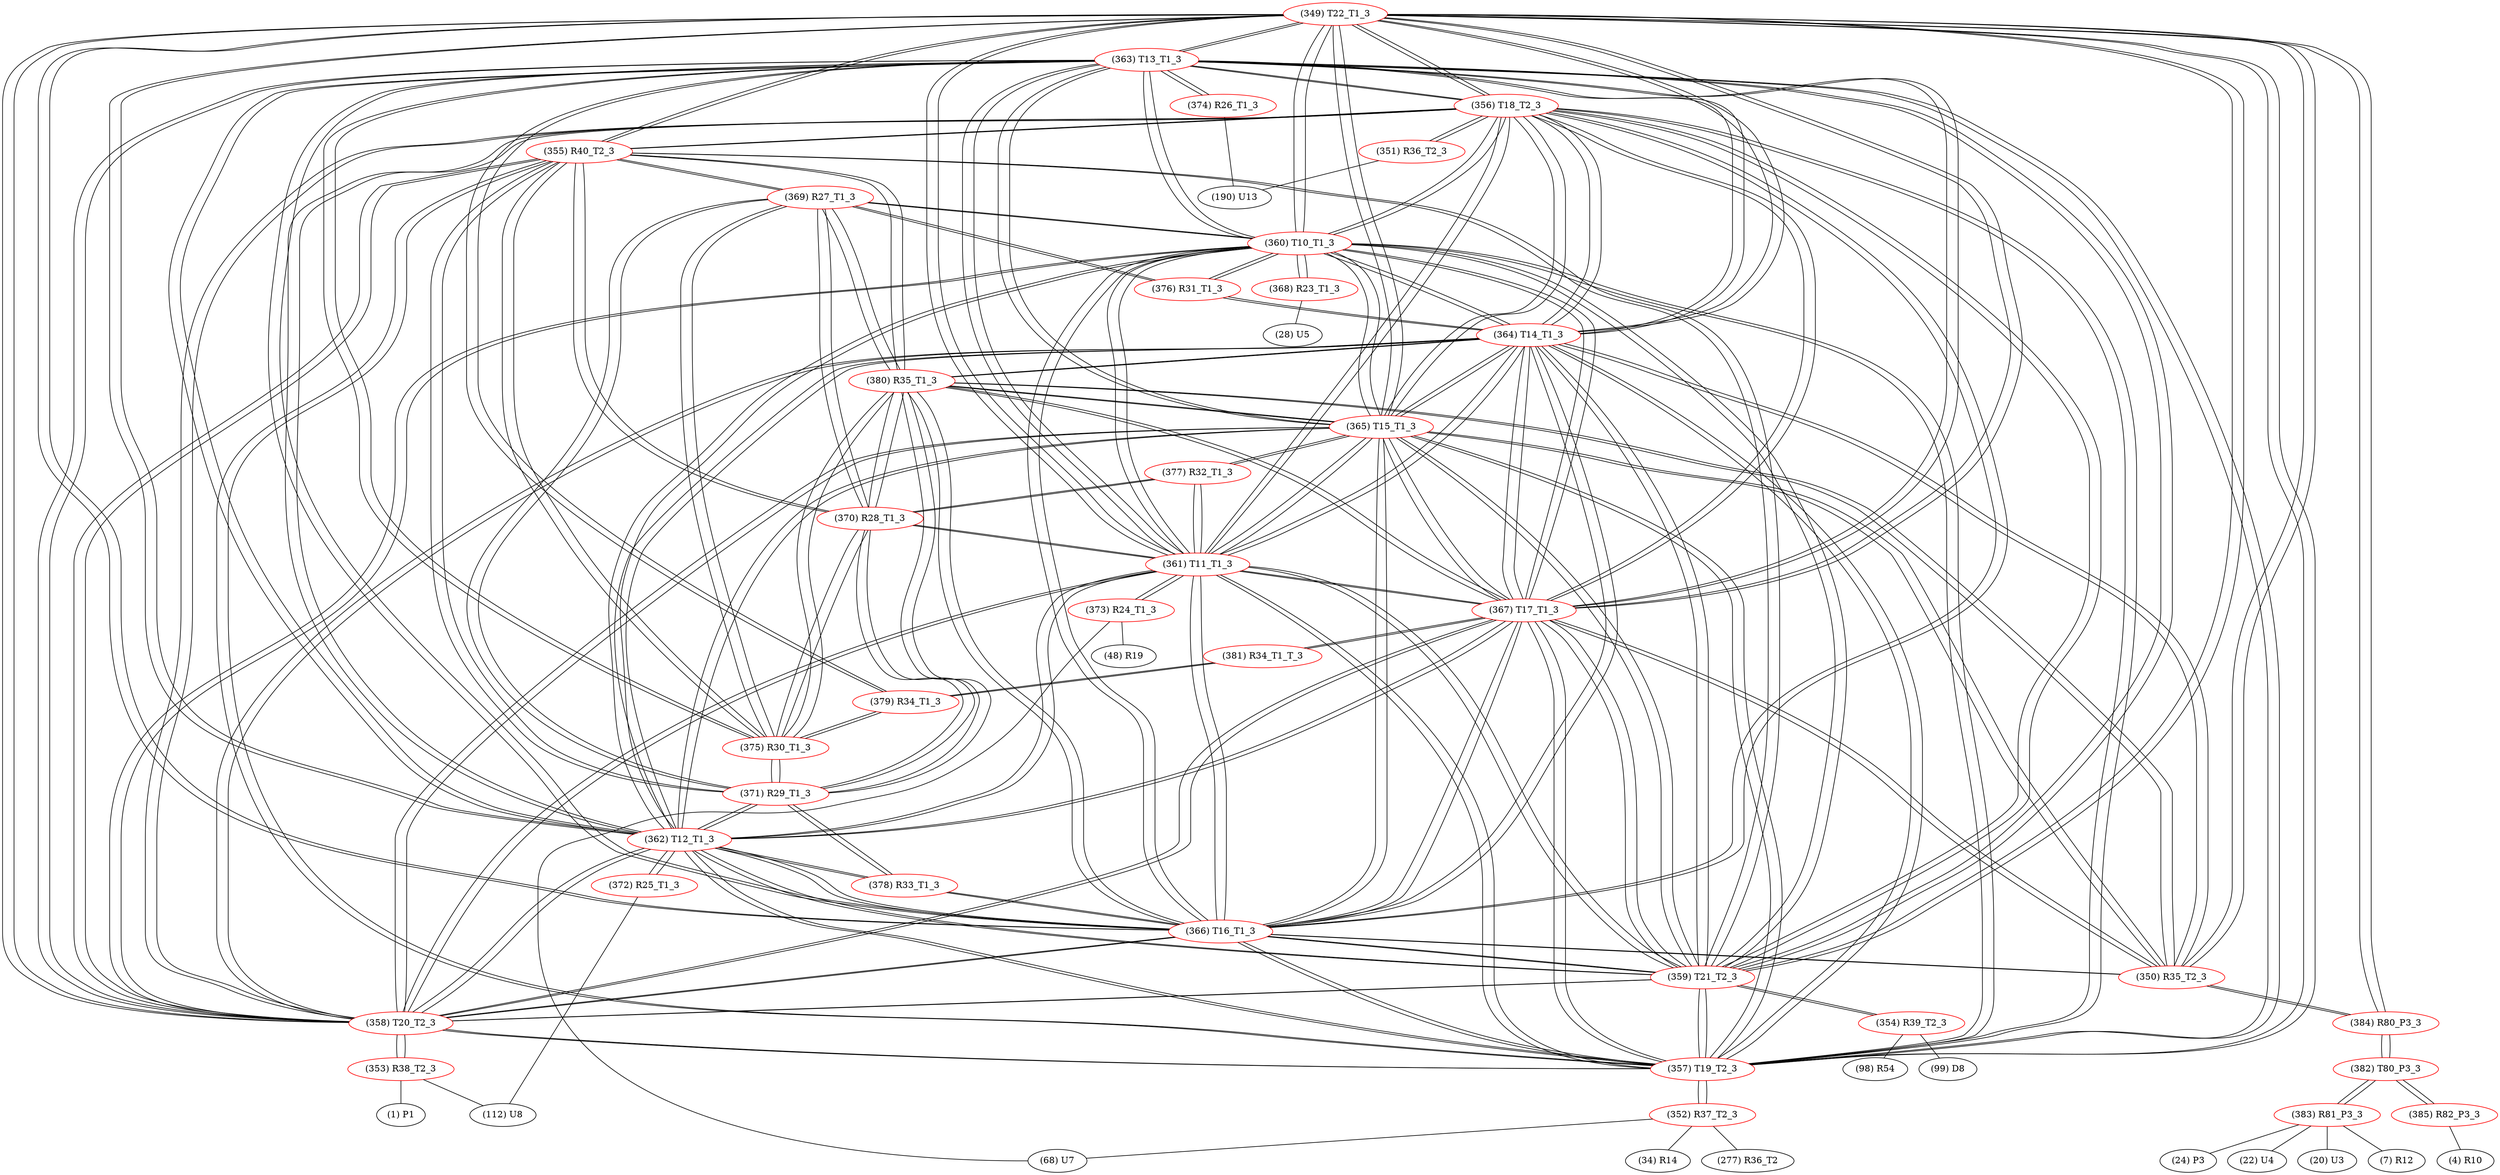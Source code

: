 graph {
	349 [label="(349) T22_T1_3" color=red]
	363 [label="(363) T13_T1_3"]
	356 [label="(356) T18_T2_3"]
	357 [label="(357) T19_T2_3"]
	362 [label="(362) T12_T1_3"]
	365 [label="(365) T15_T1_3"]
	364 [label="(364) T14_T1_3"]
	358 [label="(358) T20_T2_3"]
	359 [label="(359) T21_T2_3"]
	361 [label="(361) T11_T1_3"]
	360 [label="(360) T10_T1_3"]
	366 [label="(366) T16_T1_3"]
	367 [label="(367) T17_T1_3"]
	355 [label="(355) R40_T2_3"]
	384 [label="(384) R80_P3_3"]
	350 [label="(350) R35_T2_3"]
	350 [label="(350) R35_T2_3" color=red]
	365 [label="(365) T15_T1_3"]
	366 [label="(366) T16_T1_3"]
	364 [label="(364) T14_T1_3"]
	367 [label="(367) T17_T1_3"]
	380 [label="(380) R35_T1_3"]
	384 [label="(384) R80_P3_3"]
	349 [label="(349) T22_T1_3"]
	351 [label="(351) R36_T2_3" color=red]
	190 [label="(190) U13"]
	356 [label="(356) T18_T2_3"]
	352 [label="(352) R37_T2_3" color=red]
	68 [label="(68) U7"]
	34 [label="(34) R14"]
	277 [label="(277) R36_T2"]
	357 [label="(357) T19_T2_3"]
	353 [label="(353) R38_T2_3" color=red]
	1 [label="(1) P1"]
	112 [label="(112) U8"]
	358 [label="(358) T20_T2_3"]
	354 [label="(354) R39_T2_3" color=red]
	98 [label="(98) R54"]
	99 [label="(99) D8"]
	359 [label="(359) T21_T2_3"]
	355 [label="(355) R40_T2_3" color=red]
	357 [label="(357) T19_T2_3"]
	358 [label="(358) T20_T2_3"]
	359 [label="(359) T21_T2_3"]
	349 [label="(349) T22_T1_3"]
	356 [label="(356) T18_T2_3"]
	371 [label="(371) R29_T1_3"]
	370 [label="(370) R28_T1_3"]
	375 [label="(375) R30_T1_3"]
	369 [label="(369) R27_T1_3"]
	380 [label="(380) R35_T1_3"]
	356 [label="(356) T18_T2_3" color=red]
	363 [label="(363) T13_T1_3"]
	357 [label="(357) T19_T2_3"]
	362 [label="(362) T12_T1_3"]
	365 [label="(365) T15_T1_3"]
	364 [label="(364) T14_T1_3"]
	358 [label="(358) T20_T2_3"]
	359 [label="(359) T21_T2_3"]
	361 [label="(361) T11_T1_3"]
	360 [label="(360) T10_T1_3"]
	349 [label="(349) T22_T1_3"]
	366 [label="(366) T16_T1_3"]
	367 [label="(367) T17_T1_3"]
	355 [label="(355) R40_T2_3"]
	351 [label="(351) R36_T2_3"]
	357 [label="(357) T19_T2_3" color=red]
	363 [label="(363) T13_T1_3"]
	356 [label="(356) T18_T2_3"]
	362 [label="(362) T12_T1_3"]
	365 [label="(365) T15_T1_3"]
	364 [label="(364) T14_T1_3"]
	358 [label="(358) T20_T2_3"]
	359 [label="(359) T21_T2_3"]
	361 [label="(361) T11_T1_3"]
	360 [label="(360) T10_T1_3"]
	349 [label="(349) T22_T1_3"]
	366 [label="(366) T16_T1_3"]
	367 [label="(367) T17_T1_3"]
	355 [label="(355) R40_T2_3"]
	352 [label="(352) R37_T2_3"]
	358 [label="(358) T20_T2_3" color=red]
	363 [label="(363) T13_T1_3"]
	356 [label="(356) T18_T2_3"]
	357 [label="(357) T19_T2_3"]
	362 [label="(362) T12_T1_3"]
	365 [label="(365) T15_T1_3"]
	364 [label="(364) T14_T1_3"]
	359 [label="(359) T21_T2_3"]
	361 [label="(361) T11_T1_3"]
	360 [label="(360) T10_T1_3"]
	349 [label="(349) T22_T1_3"]
	366 [label="(366) T16_T1_3"]
	367 [label="(367) T17_T1_3"]
	355 [label="(355) R40_T2_3"]
	353 [label="(353) R38_T2_3"]
	359 [label="(359) T21_T2_3" color=red]
	363 [label="(363) T13_T1_3"]
	356 [label="(356) T18_T2_3"]
	357 [label="(357) T19_T2_3"]
	362 [label="(362) T12_T1_3"]
	365 [label="(365) T15_T1_3"]
	364 [label="(364) T14_T1_3"]
	358 [label="(358) T20_T2_3"]
	361 [label="(361) T11_T1_3"]
	360 [label="(360) T10_T1_3"]
	349 [label="(349) T22_T1_3"]
	366 [label="(366) T16_T1_3"]
	367 [label="(367) T17_T1_3"]
	355 [label="(355) R40_T2_3"]
	354 [label="(354) R39_T2_3"]
	360 [label="(360) T10_T1_3" color=red]
	363 [label="(363) T13_T1_3"]
	356 [label="(356) T18_T2_3"]
	357 [label="(357) T19_T2_3"]
	362 [label="(362) T12_T1_3"]
	365 [label="(365) T15_T1_3"]
	364 [label="(364) T14_T1_3"]
	358 [label="(358) T20_T2_3"]
	359 [label="(359) T21_T2_3"]
	361 [label="(361) T11_T1_3"]
	349 [label="(349) T22_T1_3"]
	366 [label="(366) T16_T1_3"]
	367 [label="(367) T17_T1_3"]
	368 [label="(368) R23_T1_3"]
	369 [label="(369) R27_T1_3"]
	376 [label="(376) R31_T1_3"]
	361 [label="(361) T11_T1_3" color=red]
	363 [label="(363) T13_T1_3"]
	356 [label="(356) T18_T2_3"]
	357 [label="(357) T19_T2_3"]
	362 [label="(362) T12_T1_3"]
	365 [label="(365) T15_T1_3"]
	364 [label="(364) T14_T1_3"]
	358 [label="(358) T20_T2_3"]
	359 [label="(359) T21_T2_3"]
	360 [label="(360) T10_T1_3"]
	349 [label="(349) T22_T1_3"]
	366 [label="(366) T16_T1_3"]
	367 [label="(367) T17_T1_3"]
	373 [label="(373) R24_T1_3"]
	377 [label="(377) R32_T1_3"]
	370 [label="(370) R28_T1_3"]
	362 [label="(362) T12_T1_3" color=red]
	363 [label="(363) T13_T1_3"]
	356 [label="(356) T18_T2_3"]
	357 [label="(357) T19_T2_3"]
	365 [label="(365) T15_T1_3"]
	364 [label="(364) T14_T1_3"]
	358 [label="(358) T20_T2_3"]
	359 [label="(359) T21_T2_3"]
	361 [label="(361) T11_T1_3"]
	360 [label="(360) T10_T1_3"]
	349 [label="(349) T22_T1_3"]
	366 [label="(366) T16_T1_3"]
	367 [label="(367) T17_T1_3"]
	378 [label="(378) R33_T1_3"]
	371 [label="(371) R29_T1_3"]
	372 [label="(372) R25_T1_3"]
	363 [label="(363) T13_T1_3" color=red]
	356 [label="(356) T18_T2_3"]
	357 [label="(357) T19_T2_3"]
	362 [label="(362) T12_T1_3"]
	365 [label="(365) T15_T1_3"]
	364 [label="(364) T14_T1_3"]
	358 [label="(358) T20_T2_3"]
	359 [label="(359) T21_T2_3"]
	361 [label="(361) T11_T1_3"]
	360 [label="(360) T10_T1_3"]
	349 [label="(349) T22_T1_3"]
	366 [label="(366) T16_T1_3"]
	367 [label="(367) T17_T1_3"]
	375 [label="(375) R30_T1_3"]
	379 [label="(379) R34_T1_3"]
	374 [label="(374) R26_T1_3"]
	364 [label="(364) T14_T1_3" color=red]
	363 [label="(363) T13_T1_3"]
	356 [label="(356) T18_T2_3"]
	357 [label="(357) T19_T2_3"]
	362 [label="(362) T12_T1_3"]
	365 [label="(365) T15_T1_3"]
	358 [label="(358) T20_T2_3"]
	359 [label="(359) T21_T2_3"]
	361 [label="(361) T11_T1_3"]
	360 [label="(360) T10_T1_3"]
	349 [label="(349) T22_T1_3"]
	366 [label="(366) T16_T1_3"]
	367 [label="(367) T17_T1_3"]
	350 [label="(350) R35_T2_3"]
	380 [label="(380) R35_T1_3"]
	376 [label="(376) R31_T1_3"]
	365 [label="(365) T15_T1_3" color=red]
	363 [label="(363) T13_T1_3"]
	356 [label="(356) T18_T2_3"]
	357 [label="(357) T19_T2_3"]
	362 [label="(362) T12_T1_3"]
	364 [label="(364) T14_T1_3"]
	358 [label="(358) T20_T2_3"]
	359 [label="(359) T21_T2_3"]
	361 [label="(361) T11_T1_3"]
	360 [label="(360) T10_T1_3"]
	349 [label="(349) T22_T1_3"]
	366 [label="(366) T16_T1_3"]
	367 [label="(367) T17_T1_3"]
	350 [label="(350) R35_T2_3"]
	380 [label="(380) R35_T1_3"]
	377 [label="(377) R32_T1_3"]
	366 [label="(366) T16_T1_3" color=red]
	363 [label="(363) T13_T1_3"]
	356 [label="(356) T18_T2_3"]
	357 [label="(357) T19_T2_3"]
	362 [label="(362) T12_T1_3"]
	365 [label="(365) T15_T1_3"]
	364 [label="(364) T14_T1_3"]
	358 [label="(358) T20_T2_3"]
	359 [label="(359) T21_T2_3"]
	361 [label="(361) T11_T1_3"]
	360 [label="(360) T10_T1_3"]
	349 [label="(349) T22_T1_3"]
	367 [label="(367) T17_T1_3"]
	350 [label="(350) R35_T2_3"]
	380 [label="(380) R35_T1_3"]
	378 [label="(378) R33_T1_3"]
	367 [label="(367) T17_T1_3" color=red]
	363 [label="(363) T13_T1_3"]
	356 [label="(356) T18_T2_3"]
	357 [label="(357) T19_T2_3"]
	362 [label="(362) T12_T1_3"]
	365 [label="(365) T15_T1_3"]
	364 [label="(364) T14_T1_3"]
	358 [label="(358) T20_T2_3"]
	359 [label="(359) T21_T2_3"]
	361 [label="(361) T11_T1_3"]
	360 [label="(360) T10_T1_3"]
	349 [label="(349) T22_T1_3"]
	366 [label="(366) T16_T1_3"]
	350 [label="(350) R35_T2_3"]
	380 [label="(380) R35_T1_3"]
	381 [label="(381) R34_T1_T_3"]
	368 [label="(368) R23_T1_3" color=red]
	28 [label="(28) U5"]
	360 [label="(360) T10_T1_3"]
	369 [label="(369) R27_T1_3" color=red]
	355 [label="(355) R40_T2_3"]
	371 [label="(371) R29_T1_3"]
	370 [label="(370) R28_T1_3"]
	375 [label="(375) R30_T1_3"]
	380 [label="(380) R35_T1_3"]
	360 [label="(360) T10_T1_3"]
	376 [label="(376) R31_T1_3"]
	370 [label="(370) R28_T1_3" color=red]
	355 [label="(355) R40_T2_3"]
	371 [label="(371) R29_T1_3"]
	375 [label="(375) R30_T1_3"]
	369 [label="(369) R27_T1_3"]
	380 [label="(380) R35_T1_3"]
	377 [label="(377) R32_T1_3"]
	361 [label="(361) T11_T1_3"]
	371 [label="(371) R29_T1_3" color=red]
	355 [label="(355) R40_T2_3"]
	370 [label="(370) R28_T1_3"]
	375 [label="(375) R30_T1_3"]
	369 [label="(369) R27_T1_3"]
	380 [label="(380) R35_T1_3"]
	378 [label="(378) R33_T1_3"]
	362 [label="(362) T12_T1_3"]
	372 [label="(372) R25_T1_3" color=red]
	112 [label="(112) U8"]
	362 [label="(362) T12_T1_3"]
	373 [label="(373) R24_T1_3" color=red]
	48 [label="(48) R19"]
	68 [label="(68) U7"]
	361 [label="(361) T11_T1_3"]
	374 [label="(374) R26_T1_3" color=red]
	190 [label="(190) U13"]
	363 [label="(363) T13_T1_3"]
	375 [label="(375) R30_T1_3" color=red]
	355 [label="(355) R40_T2_3"]
	371 [label="(371) R29_T1_3"]
	370 [label="(370) R28_T1_3"]
	369 [label="(369) R27_T1_3"]
	380 [label="(380) R35_T1_3"]
	379 [label="(379) R34_T1_3"]
	363 [label="(363) T13_T1_3"]
	376 [label="(376) R31_T1_3" color=red]
	369 [label="(369) R27_T1_3"]
	360 [label="(360) T10_T1_3"]
	364 [label="(364) T14_T1_3"]
	377 [label="(377) R32_T1_3" color=red]
	365 [label="(365) T15_T1_3"]
	361 [label="(361) T11_T1_3"]
	370 [label="(370) R28_T1_3"]
	378 [label="(378) R33_T1_3" color=red]
	366 [label="(366) T16_T1_3"]
	362 [label="(362) T12_T1_3"]
	371 [label="(371) R29_T1_3"]
	379 [label="(379) R34_T1_3" color=red]
	375 [label="(375) R30_T1_3"]
	363 [label="(363) T13_T1_3"]
	381 [label="(381) R34_T1_T_3"]
	380 [label="(380) R35_T1_3" color=red]
	365 [label="(365) T15_T1_3"]
	366 [label="(366) T16_T1_3"]
	364 [label="(364) T14_T1_3"]
	367 [label="(367) T17_T1_3"]
	350 [label="(350) R35_T2_3"]
	355 [label="(355) R40_T2_3"]
	371 [label="(371) R29_T1_3"]
	370 [label="(370) R28_T1_3"]
	375 [label="(375) R30_T1_3"]
	369 [label="(369) R27_T1_3"]
	381 [label="(381) R34_T1_T_3" color=red]
	367 [label="(367) T17_T1_3"]
	379 [label="(379) R34_T1_3"]
	382 [label="(382) T80_P3_3" color=red]
	383 [label="(383) R81_P3_3"]
	385 [label="(385) R82_P3_3"]
	384 [label="(384) R80_P3_3"]
	383 [label="(383) R81_P3_3" color=red]
	24 [label="(24) P3"]
	22 [label="(22) U4"]
	20 [label="(20) U3"]
	7 [label="(7) R12"]
	382 [label="(382) T80_P3_3"]
	384 [label="(384) R80_P3_3" color=red]
	349 [label="(349) T22_T1_3"]
	350 [label="(350) R35_T2_3"]
	382 [label="(382) T80_P3_3"]
	385 [label="(385) R82_P3_3" color=red]
	4 [label="(4) R10"]
	382 [label="(382) T80_P3_3"]
	349 -- 363
	349 -- 356
	349 -- 357
	349 -- 362
	349 -- 365
	349 -- 364
	349 -- 358
	349 -- 359
	349 -- 361
	349 -- 360
	349 -- 366
	349 -- 367
	349 -- 355
	349 -- 384
	349 -- 350
	350 -- 365
	350 -- 366
	350 -- 364
	350 -- 367
	350 -- 380
	350 -- 384
	350 -- 349
	351 -- 190
	351 -- 356
	352 -- 68
	352 -- 34
	352 -- 277
	352 -- 357
	353 -- 1
	353 -- 112
	353 -- 358
	354 -- 98
	354 -- 99
	354 -- 359
	355 -- 357
	355 -- 358
	355 -- 359
	355 -- 349
	355 -- 356
	355 -- 371
	355 -- 370
	355 -- 375
	355 -- 369
	355 -- 380
	356 -- 363
	356 -- 357
	356 -- 362
	356 -- 365
	356 -- 364
	356 -- 358
	356 -- 359
	356 -- 361
	356 -- 360
	356 -- 349
	356 -- 366
	356 -- 367
	356 -- 355
	356 -- 351
	357 -- 363
	357 -- 356
	357 -- 362
	357 -- 365
	357 -- 364
	357 -- 358
	357 -- 359
	357 -- 361
	357 -- 360
	357 -- 349
	357 -- 366
	357 -- 367
	357 -- 355
	357 -- 352
	358 -- 363
	358 -- 356
	358 -- 357
	358 -- 362
	358 -- 365
	358 -- 364
	358 -- 359
	358 -- 361
	358 -- 360
	358 -- 349
	358 -- 366
	358 -- 367
	358 -- 355
	358 -- 353
	359 -- 363
	359 -- 356
	359 -- 357
	359 -- 362
	359 -- 365
	359 -- 364
	359 -- 358
	359 -- 361
	359 -- 360
	359 -- 349
	359 -- 366
	359 -- 367
	359 -- 355
	359 -- 354
	360 -- 363
	360 -- 356
	360 -- 357
	360 -- 362
	360 -- 365
	360 -- 364
	360 -- 358
	360 -- 359
	360 -- 361
	360 -- 349
	360 -- 366
	360 -- 367
	360 -- 368
	360 -- 369
	360 -- 376
	361 -- 363
	361 -- 356
	361 -- 357
	361 -- 362
	361 -- 365
	361 -- 364
	361 -- 358
	361 -- 359
	361 -- 360
	361 -- 349
	361 -- 366
	361 -- 367
	361 -- 373
	361 -- 377
	361 -- 370
	362 -- 363
	362 -- 356
	362 -- 357
	362 -- 365
	362 -- 364
	362 -- 358
	362 -- 359
	362 -- 361
	362 -- 360
	362 -- 349
	362 -- 366
	362 -- 367
	362 -- 378
	362 -- 371
	362 -- 372
	363 -- 356
	363 -- 357
	363 -- 362
	363 -- 365
	363 -- 364
	363 -- 358
	363 -- 359
	363 -- 361
	363 -- 360
	363 -- 349
	363 -- 366
	363 -- 367
	363 -- 375
	363 -- 379
	363 -- 374
	364 -- 363
	364 -- 356
	364 -- 357
	364 -- 362
	364 -- 365
	364 -- 358
	364 -- 359
	364 -- 361
	364 -- 360
	364 -- 349
	364 -- 366
	364 -- 367
	364 -- 350
	364 -- 380
	364 -- 376
	365 -- 363
	365 -- 356
	365 -- 357
	365 -- 362
	365 -- 364
	365 -- 358
	365 -- 359
	365 -- 361
	365 -- 360
	365 -- 349
	365 -- 366
	365 -- 367
	365 -- 350
	365 -- 380
	365 -- 377
	366 -- 363
	366 -- 356
	366 -- 357
	366 -- 362
	366 -- 365
	366 -- 364
	366 -- 358
	366 -- 359
	366 -- 361
	366 -- 360
	366 -- 349
	366 -- 367
	366 -- 350
	366 -- 380
	366 -- 378
	367 -- 363
	367 -- 356
	367 -- 357
	367 -- 362
	367 -- 365
	367 -- 364
	367 -- 358
	367 -- 359
	367 -- 361
	367 -- 360
	367 -- 349
	367 -- 366
	367 -- 350
	367 -- 380
	367 -- 381
	368 -- 28
	368 -- 360
	369 -- 355
	369 -- 371
	369 -- 370
	369 -- 375
	369 -- 380
	369 -- 360
	369 -- 376
	370 -- 355
	370 -- 371
	370 -- 375
	370 -- 369
	370 -- 380
	370 -- 377
	370 -- 361
	371 -- 355
	371 -- 370
	371 -- 375
	371 -- 369
	371 -- 380
	371 -- 378
	371 -- 362
	372 -- 112
	372 -- 362
	373 -- 48
	373 -- 68
	373 -- 361
	374 -- 190
	374 -- 363
	375 -- 355
	375 -- 371
	375 -- 370
	375 -- 369
	375 -- 380
	375 -- 379
	375 -- 363
	376 -- 369
	376 -- 360
	376 -- 364
	377 -- 365
	377 -- 361
	377 -- 370
	378 -- 366
	378 -- 362
	378 -- 371
	379 -- 375
	379 -- 363
	379 -- 381
	380 -- 365
	380 -- 366
	380 -- 364
	380 -- 367
	380 -- 350
	380 -- 355
	380 -- 371
	380 -- 370
	380 -- 375
	380 -- 369
	381 -- 367
	381 -- 379
	382 -- 383
	382 -- 385
	382 -- 384
	383 -- 24
	383 -- 22
	383 -- 20
	383 -- 7
	383 -- 382
	384 -- 349
	384 -- 350
	384 -- 382
	385 -- 4
	385 -- 382
}